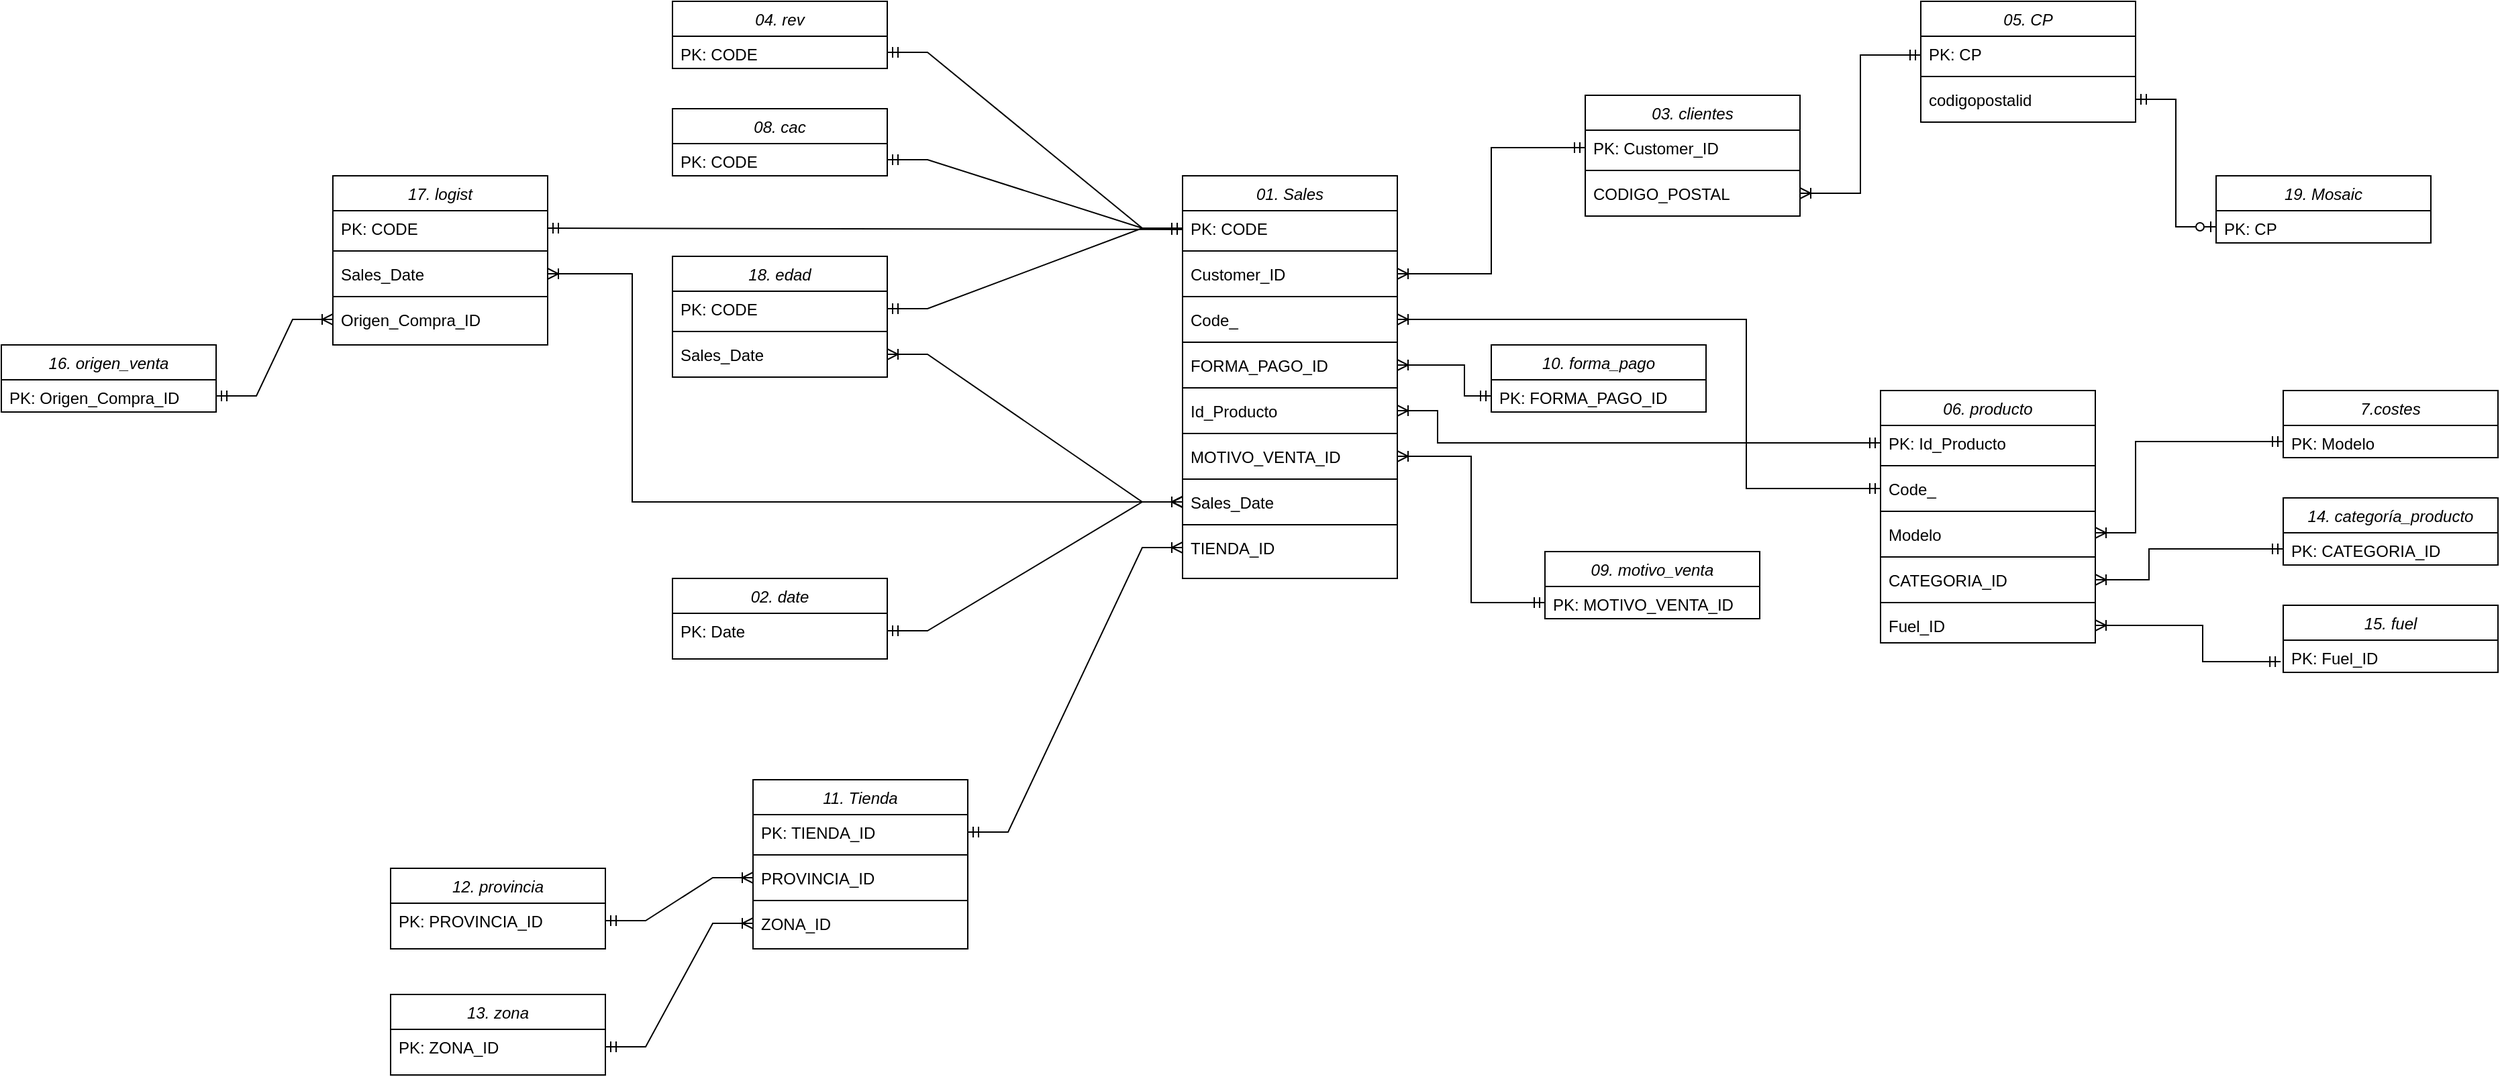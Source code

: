 <mxfile>
    <diagram id="C5RBs43oDa-KdzZeNtuy" name="Page-1">
        <mxGraphModel dx="1897" dy="978" grid="1" gridSize="10" guides="1" tooltips="1" connect="1" arrows="1" fold="1" page="1" pageScale="1" pageWidth="827" pageHeight="1169" math="0" shadow="0">
            <root>
                <mxCell id="WIyWlLk6GJQsqaUBKTNV-0"/>
                <mxCell id="WIyWlLk6GJQsqaUBKTNV-1" parent="WIyWlLk6GJQsqaUBKTNV-0"/>
                <mxCell id="zkfFHV4jXpPFQw0GAbJ--0" value="01. Sales" style="swimlane;fontStyle=2;align=center;verticalAlign=top;childLayout=stackLayout;horizontal=1;startSize=26;horizontalStack=0;resizeParent=1;resizeLast=0;collapsible=1;marginBottom=0;rounded=0;shadow=0;strokeWidth=1;" parent="WIyWlLk6GJQsqaUBKTNV-1" vertex="1">
                    <mxGeometry x="220" y="140" width="160" height="300" as="geometry">
                        <mxRectangle x="230" y="140" width="160" height="26" as="alternateBounds"/>
                    </mxGeometry>
                </mxCell>
                <mxCell id="zkfFHV4jXpPFQw0GAbJ--1" value="PK: CODE" style="text;align=left;verticalAlign=top;spacingLeft=4;spacingRight=4;overflow=hidden;rotatable=0;points=[[0,0.5],[1,0.5]];portConstraint=eastwest;" parent="zkfFHV4jXpPFQw0GAbJ--0" vertex="1">
                    <mxGeometry y="26" width="160" height="26" as="geometry"/>
                </mxCell>
                <mxCell id="BGire-7Vvo8r-lNStb_u-0" value="" style="line;html=1;strokeWidth=1;align=left;verticalAlign=middle;spacingTop=-1;spacingLeft=3;spacingRight=3;rotatable=0;labelPosition=right;points=[];portConstraint=eastwest;" parent="zkfFHV4jXpPFQw0GAbJ--0" vertex="1">
                    <mxGeometry y="52" width="160" height="8" as="geometry"/>
                </mxCell>
                <mxCell id="zkfFHV4jXpPFQw0GAbJ--2" value="Customer_ID" style="text;align=left;verticalAlign=top;spacingLeft=4;spacingRight=4;overflow=hidden;rotatable=0;points=[[0,0.5],[1,0.5]];portConstraint=eastwest;rounded=0;shadow=0;html=0;" parent="zkfFHV4jXpPFQw0GAbJ--0" vertex="1">
                    <mxGeometry y="60" width="160" height="26" as="geometry"/>
                </mxCell>
                <mxCell id="BGire-7Vvo8r-lNStb_u-1" value="" style="line;html=1;strokeWidth=1;align=left;verticalAlign=middle;spacingTop=-1;spacingLeft=3;spacingRight=3;rotatable=0;labelPosition=right;points=[];portConstraint=eastwest;" parent="zkfFHV4jXpPFQw0GAbJ--0" vertex="1">
                    <mxGeometry y="86" width="160" height="8" as="geometry"/>
                </mxCell>
                <mxCell id="zkfFHV4jXpPFQw0GAbJ--3" value="Code_" style="text;align=left;verticalAlign=top;spacingLeft=4;spacingRight=4;overflow=hidden;rotatable=0;points=[[0,0.5],[1,0.5]];portConstraint=eastwest;rounded=0;shadow=0;html=0;" parent="zkfFHV4jXpPFQw0GAbJ--0" vertex="1">
                    <mxGeometry y="94" width="160" height="26" as="geometry"/>
                </mxCell>
                <mxCell id="zkfFHV4jXpPFQw0GAbJ--4" value="" style="line;html=1;strokeWidth=1;align=left;verticalAlign=middle;spacingTop=-1;spacingLeft=3;spacingRight=3;rotatable=0;labelPosition=right;points=[];portConstraint=eastwest;" parent="zkfFHV4jXpPFQw0GAbJ--0" vertex="1">
                    <mxGeometry y="120" width="160" height="8" as="geometry"/>
                </mxCell>
                <mxCell id="zkfFHV4jXpPFQw0GAbJ--5" value="FORMA_PAGO_ID" style="text;align=left;verticalAlign=top;spacingLeft=4;spacingRight=4;overflow=hidden;rotatable=0;points=[[0,0.5],[1,0.5]];portConstraint=eastwest;" parent="zkfFHV4jXpPFQw0GAbJ--0" vertex="1">
                    <mxGeometry y="128" width="160" height="26" as="geometry"/>
                </mxCell>
                <mxCell id="BGire-7Vvo8r-lNStb_u-3" value="" style="line;html=1;strokeWidth=1;align=left;verticalAlign=middle;spacingTop=-1;spacingLeft=3;spacingRight=3;rotatable=0;labelPosition=right;points=[];portConstraint=eastwest;" parent="zkfFHV4jXpPFQw0GAbJ--0" vertex="1">
                    <mxGeometry y="154" width="160" height="8" as="geometry"/>
                </mxCell>
                <mxCell id="BGire-7Vvo8r-lNStb_u-6" value="Id_Producto" style="text;align=left;verticalAlign=top;spacingLeft=4;spacingRight=4;overflow=hidden;rotatable=0;points=[[0,0.5],[1,0.5]];portConstraint=eastwest;" parent="zkfFHV4jXpPFQw0GAbJ--0" vertex="1">
                    <mxGeometry y="162" width="160" height="26" as="geometry"/>
                </mxCell>
                <mxCell id="BGire-7Vvo8r-lNStb_u-7" value="" style="line;html=1;strokeWidth=1;align=left;verticalAlign=middle;spacingTop=-1;spacingLeft=3;spacingRight=3;rotatable=0;labelPosition=right;points=[];portConstraint=eastwest;" parent="zkfFHV4jXpPFQw0GAbJ--0" vertex="1">
                    <mxGeometry y="188" width="160" height="8" as="geometry"/>
                </mxCell>
                <mxCell id="BGire-7Vvo8r-lNStb_u-8" value="MOTIVO_VENTA_ID" style="text;align=left;verticalAlign=top;spacingLeft=4;spacingRight=4;overflow=hidden;rotatable=0;points=[[0,0.5],[1,0.5]];portConstraint=eastwest;" parent="zkfFHV4jXpPFQw0GAbJ--0" vertex="1">
                    <mxGeometry y="196" width="160" height="26" as="geometry"/>
                </mxCell>
                <mxCell id="BGire-7Vvo8r-lNStb_u-9" value="" style="line;html=1;strokeWidth=1;align=left;verticalAlign=middle;spacingTop=-1;spacingLeft=3;spacingRight=3;rotatable=0;labelPosition=right;points=[];portConstraint=eastwest;" parent="zkfFHV4jXpPFQw0GAbJ--0" vertex="1">
                    <mxGeometry y="222" width="160" height="8" as="geometry"/>
                </mxCell>
                <mxCell id="BGire-7Vvo8r-lNStb_u-10" value="Sales_Date" style="text;align=left;verticalAlign=top;spacingLeft=4;spacingRight=4;overflow=hidden;rotatable=0;points=[[0,0.5],[1,0.5]];portConstraint=eastwest;" parent="zkfFHV4jXpPFQw0GAbJ--0" vertex="1">
                    <mxGeometry y="230" width="160" height="26" as="geometry"/>
                </mxCell>
                <mxCell id="BGire-7Vvo8r-lNStb_u-11" value="" style="line;html=1;strokeWidth=1;align=left;verticalAlign=middle;spacingTop=-1;spacingLeft=3;spacingRight=3;rotatable=0;labelPosition=right;points=[];portConstraint=eastwest;" parent="zkfFHV4jXpPFQw0GAbJ--0" vertex="1">
                    <mxGeometry y="256" width="160" height="8" as="geometry"/>
                </mxCell>
                <mxCell id="BGire-7Vvo8r-lNStb_u-29" value="TIENDA_ID" style="text;align=left;verticalAlign=top;spacingLeft=4;spacingRight=4;overflow=hidden;rotatable=0;points=[[0,0.5],[1,0.5]];portConstraint=eastwest;" parent="zkfFHV4jXpPFQw0GAbJ--0" vertex="1">
                    <mxGeometry y="264" width="160" height="26" as="geometry"/>
                </mxCell>
                <mxCell id="BGire-7Vvo8r-lNStb_u-33" value="02. date" style="swimlane;fontStyle=2;align=center;verticalAlign=top;childLayout=stackLayout;horizontal=1;startSize=26;horizontalStack=0;resizeParent=1;resizeLast=0;collapsible=1;marginBottom=0;rounded=0;shadow=0;strokeWidth=1;" parent="WIyWlLk6GJQsqaUBKTNV-1" vertex="1">
                    <mxGeometry x="-160" y="440" width="160" height="60" as="geometry">
                        <mxRectangle x="340" y="380" width="170" height="26" as="alternateBounds"/>
                    </mxGeometry>
                </mxCell>
                <mxCell id="BGire-7Vvo8r-lNStb_u-34" value="PK: Date" style="text;align=left;verticalAlign=top;spacingLeft=4;spacingRight=4;overflow=hidden;rotatable=0;points=[[0,0.5],[1,0.5]];portConstraint=eastwest;" parent="BGire-7Vvo8r-lNStb_u-33" vertex="1">
                    <mxGeometry y="26" width="160" height="26" as="geometry"/>
                </mxCell>
                <mxCell id="BGire-7Vvo8r-lNStb_u-37" value="" style="edgeStyle=entityRelationEdgeStyle;fontSize=12;html=1;endArrow=ERoneToMany;startArrow=ERmandOne;rounded=0;exitX=1;exitY=0.5;exitDx=0;exitDy=0;entryX=0;entryY=0.5;entryDx=0;entryDy=0;" parent="WIyWlLk6GJQsqaUBKTNV-1" source="BGire-7Vvo8r-lNStb_u-34" target="BGire-7Vvo8r-lNStb_u-10" edge="1">
                    <mxGeometry width="100" height="100" relative="1" as="geometry">
                        <mxPoint x="60" y="380" as="sourcePoint"/>
                        <mxPoint x="160" y="280" as="targetPoint"/>
                    </mxGeometry>
                </mxCell>
                <mxCell id="BGire-7Vvo8r-lNStb_u-38" value="18. edad" style="swimlane;fontStyle=2;align=center;verticalAlign=top;childLayout=stackLayout;horizontal=1;startSize=26;horizontalStack=0;resizeParent=1;resizeLast=0;collapsible=1;marginBottom=0;rounded=0;shadow=0;strokeWidth=1;" parent="WIyWlLk6GJQsqaUBKTNV-1" vertex="1">
                    <mxGeometry x="-160" y="200" width="160" height="90" as="geometry">
                        <mxRectangle x="340" y="380" width="170" height="26" as="alternateBounds"/>
                    </mxGeometry>
                </mxCell>
                <mxCell id="BGire-7Vvo8r-lNStb_u-39" value="PK: CODE" style="text;align=left;verticalAlign=top;spacingLeft=4;spacingRight=4;overflow=hidden;rotatable=0;points=[[0,0.5],[1,0.5]];portConstraint=eastwest;" parent="BGire-7Vvo8r-lNStb_u-38" vertex="1">
                    <mxGeometry y="26" width="160" height="26" as="geometry"/>
                </mxCell>
                <mxCell id="BGire-7Vvo8r-lNStb_u-40" value="" style="line;html=1;strokeWidth=1;align=left;verticalAlign=middle;spacingTop=-1;spacingLeft=3;spacingRight=3;rotatable=0;labelPosition=right;points=[];portConstraint=eastwest;" parent="BGire-7Vvo8r-lNStb_u-38" vertex="1">
                    <mxGeometry y="52" width="160" height="8" as="geometry"/>
                </mxCell>
                <mxCell id="BGire-7Vvo8r-lNStb_u-41" value="Sales_Date" style="text;align=left;verticalAlign=top;spacingLeft=4;spacingRight=4;overflow=hidden;rotatable=0;points=[[0,0.5],[1,0.5]];portConstraint=eastwest;" parent="BGire-7Vvo8r-lNStb_u-38" vertex="1">
                    <mxGeometry y="60" width="160" height="26" as="geometry"/>
                </mxCell>
                <mxCell id="BGire-7Vvo8r-lNStb_u-45" value="" style="edgeStyle=entityRelationEdgeStyle;fontSize=12;html=1;endArrow=ERmandOne;startArrow=ERmandOne;rounded=0;exitX=1;exitY=0.5;exitDx=0;exitDy=0;entryX=0;entryY=0.5;entryDx=0;entryDy=0;" parent="WIyWlLk6GJQsqaUBKTNV-1" source="BGire-7Vvo8r-lNStb_u-39" target="zkfFHV4jXpPFQw0GAbJ--1" edge="1">
                    <mxGeometry width="100" height="100" relative="1" as="geometry">
                        <mxPoint x="60" y="360" as="sourcePoint"/>
                        <mxPoint x="180" y="180" as="targetPoint"/>
                    </mxGeometry>
                </mxCell>
                <mxCell id="BGire-7Vvo8r-lNStb_u-46" value="" style="edgeStyle=entityRelationEdgeStyle;fontSize=12;html=1;endArrow=ERoneToMany;startArrow=ERoneToMany;rounded=0;exitX=1;exitY=0.5;exitDx=0;exitDy=0;entryX=0;entryY=0.5;entryDx=0;entryDy=0;" parent="WIyWlLk6GJQsqaUBKTNV-1" source="BGire-7Vvo8r-lNStb_u-41" target="BGire-7Vvo8r-lNStb_u-10" edge="1">
                    <mxGeometry width="100" height="100" relative="1" as="geometry">
                        <mxPoint x="60" y="490" as="sourcePoint"/>
                        <mxPoint x="220" y="380" as="targetPoint"/>
                    </mxGeometry>
                </mxCell>
                <mxCell id="BGire-7Vvo8r-lNStb_u-47" value="03. clientes" style="swimlane;fontStyle=2;align=center;verticalAlign=top;childLayout=stackLayout;horizontal=1;startSize=26;horizontalStack=0;resizeParent=1;resizeLast=0;collapsible=1;marginBottom=0;rounded=0;shadow=0;strokeWidth=1;" parent="WIyWlLk6GJQsqaUBKTNV-1" vertex="1">
                    <mxGeometry x="520" y="80" width="160" height="90" as="geometry">
                        <mxRectangle x="340" y="380" width="170" height="26" as="alternateBounds"/>
                    </mxGeometry>
                </mxCell>
                <mxCell id="BGire-7Vvo8r-lNStb_u-48" value="PK: Customer_ID" style="text;align=left;verticalAlign=top;spacingLeft=4;spacingRight=4;overflow=hidden;rotatable=0;points=[[0,0.5],[1,0.5]];portConstraint=eastwest;" parent="BGire-7Vvo8r-lNStb_u-47" vertex="1">
                    <mxGeometry y="26" width="160" height="26" as="geometry"/>
                </mxCell>
                <mxCell id="BGire-7Vvo8r-lNStb_u-49" value="" style="line;html=1;strokeWidth=1;align=left;verticalAlign=middle;spacingTop=-1;spacingLeft=3;spacingRight=3;rotatable=0;labelPosition=right;points=[];portConstraint=eastwest;" parent="BGire-7Vvo8r-lNStb_u-47" vertex="1">
                    <mxGeometry y="52" width="160" height="8" as="geometry"/>
                </mxCell>
                <mxCell id="BGire-7Vvo8r-lNStb_u-50" value="CODIGO_POSTAL" style="text;align=left;verticalAlign=top;spacingLeft=4;spacingRight=4;overflow=hidden;rotatable=0;points=[[0,0.5],[1,0.5]];portConstraint=eastwest;" parent="BGire-7Vvo8r-lNStb_u-47" vertex="1">
                    <mxGeometry y="60" width="160" height="26" as="geometry"/>
                </mxCell>
                <mxCell id="BGire-7Vvo8r-lNStb_u-55" value="05. CP" style="swimlane;fontStyle=2;align=center;verticalAlign=top;childLayout=stackLayout;horizontal=1;startSize=26;horizontalStack=0;resizeParent=1;resizeLast=0;collapsible=1;marginBottom=0;rounded=0;shadow=0;strokeWidth=1;" parent="WIyWlLk6GJQsqaUBKTNV-1" vertex="1">
                    <mxGeometry x="770" y="10" width="160" height="90" as="geometry">
                        <mxRectangle x="340" y="380" width="170" height="26" as="alternateBounds"/>
                    </mxGeometry>
                </mxCell>
                <mxCell id="BGire-7Vvo8r-lNStb_u-56" value="PK: CP" style="text;align=left;verticalAlign=top;spacingLeft=4;spacingRight=4;overflow=hidden;rotatable=0;points=[[0,0.5],[1,0.5]];portConstraint=eastwest;" parent="BGire-7Vvo8r-lNStb_u-55" vertex="1">
                    <mxGeometry y="26" width="160" height="26" as="geometry"/>
                </mxCell>
                <mxCell id="BGire-7Vvo8r-lNStb_u-57" value="" style="line;html=1;strokeWidth=1;align=left;verticalAlign=middle;spacingTop=-1;spacingLeft=3;spacingRight=3;rotatable=0;labelPosition=right;points=[];portConstraint=eastwest;" parent="BGire-7Vvo8r-lNStb_u-55" vertex="1">
                    <mxGeometry y="52" width="160" height="8" as="geometry"/>
                </mxCell>
                <mxCell id="BGire-7Vvo8r-lNStb_u-58" value="codigopostalid" style="text;align=left;verticalAlign=top;spacingLeft=4;spacingRight=4;overflow=hidden;rotatable=0;points=[[0,0.5],[1,0.5]];portConstraint=eastwest;" parent="BGire-7Vvo8r-lNStb_u-55" vertex="1">
                    <mxGeometry y="60" width="160" height="26" as="geometry"/>
                </mxCell>
                <mxCell id="BGire-7Vvo8r-lNStb_u-61" value="19. Mosaic" style="swimlane;fontStyle=2;align=center;verticalAlign=top;childLayout=stackLayout;horizontal=1;startSize=26;horizontalStack=0;resizeParent=1;resizeLast=0;collapsible=1;marginBottom=0;rounded=0;shadow=0;strokeWidth=1;" parent="WIyWlLk6GJQsqaUBKTNV-1" vertex="1">
                    <mxGeometry x="990" y="140" width="160" height="50" as="geometry">
                        <mxRectangle x="340" y="380" width="170" height="26" as="alternateBounds"/>
                    </mxGeometry>
                </mxCell>
                <mxCell id="BGire-7Vvo8r-lNStb_u-62" value="PK: CP" style="text;align=left;verticalAlign=top;spacingLeft=4;spacingRight=4;overflow=hidden;rotatable=0;points=[[0,0.5],[1,0.5]];portConstraint=eastwest;" parent="BGire-7Vvo8r-lNStb_u-61" vertex="1">
                    <mxGeometry y="26" width="160" height="24" as="geometry"/>
                </mxCell>
                <mxCell id="BGire-7Vvo8r-lNStb_u-67" value="" style="edgeStyle=elbowEdgeStyle;fontSize=12;html=1;endArrow=ERoneToMany;startArrow=ERmandOne;rounded=0;entryX=1;entryY=0.5;entryDx=0;entryDy=0;exitX=0;exitY=0.5;exitDx=0;exitDy=0;" parent="WIyWlLk6GJQsqaUBKTNV-1" source="BGire-7Vvo8r-lNStb_u-48" target="zkfFHV4jXpPFQw0GAbJ--2" edge="1">
                    <mxGeometry width="100" height="100" relative="1" as="geometry">
                        <mxPoint x="530" y="220" as="sourcePoint"/>
                        <mxPoint x="410" y="240" as="targetPoint"/>
                    </mxGeometry>
                </mxCell>
                <mxCell id="BGire-7Vvo8r-lNStb_u-68" value="" style="edgeStyle=elbowEdgeStyle;fontSize=12;html=1;endArrow=ERoneToMany;startArrow=ERmandOne;rounded=0;entryX=1;entryY=0.5;entryDx=0;entryDy=0;" parent="WIyWlLk6GJQsqaUBKTNV-1" target="BGire-7Vvo8r-lNStb_u-50" edge="1">
                    <mxGeometry width="100" height="100" relative="1" as="geometry">
                        <mxPoint x="770" y="50" as="sourcePoint"/>
                        <mxPoint x="640" y="144" as="targetPoint"/>
                    </mxGeometry>
                </mxCell>
                <mxCell id="BGire-7Vvo8r-lNStb_u-70" value="08. cac" style="swimlane;fontStyle=2;align=center;verticalAlign=top;childLayout=stackLayout;horizontal=1;startSize=26;horizontalStack=0;resizeParent=1;resizeLast=0;collapsible=1;marginBottom=0;rounded=0;shadow=0;strokeWidth=1;" parent="WIyWlLk6GJQsqaUBKTNV-1" vertex="1">
                    <mxGeometry x="-160" y="90" width="160" height="50" as="geometry">
                        <mxRectangle x="340" y="380" width="170" height="26" as="alternateBounds"/>
                    </mxGeometry>
                </mxCell>
                <mxCell id="BGire-7Vvo8r-lNStb_u-71" value="PK: CODE" style="text;align=left;verticalAlign=top;spacingLeft=4;spacingRight=4;overflow=hidden;rotatable=0;points=[[0,0.5],[1,0.5]];portConstraint=eastwest;" parent="BGire-7Vvo8r-lNStb_u-70" vertex="1">
                    <mxGeometry y="26" width="160" height="24" as="geometry"/>
                </mxCell>
                <mxCell id="BGire-7Vvo8r-lNStb_u-72" value="" style="edgeStyle=entityRelationEdgeStyle;fontSize=12;html=1;endArrow=ERmandOne;startArrow=ERmandOne;rounded=0;exitX=1;exitY=0.5;exitDx=0;exitDy=0;entryX=0;entryY=0.5;entryDx=0;entryDy=0;" parent="WIyWlLk6GJQsqaUBKTNV-1" source="BGire-7Vvo8r-lNStb_u-71" target="zkfFHV4jXpPFQw0GAbJ--1" edge="1">
                    <mxGeometry width="100" height="100" relative="1" as="geometry">
                        <mxPoint x="10" y="453" as="sourcePoint"/>
                        <mxPoint x="210" y="190" as="targetPoint"/>
                    </mxGeometry>
                </mxCell>
                <mxCell id="BGire-7Vvo8r-lNStb_u-73" value="11. Tienda" style="swimlane;fontStyle=2;align=center;verticalAlign=top;childLayout=stackLayout;horizontal=1;startSize=26;horizontalStack=0;resizeParent=1;resizeLast=0;collapsible=1;marginBottom=0;rounded=0;shadow=0;strokeWidth=1;" parent="WIyWlLk6GJQsqaUBKTNV-1" vertex="1">
                    <mxGeometry x="-100" y="590" width="160" height="126" as="geometry">
                        <mxRectangle x="340" y="380" width="170" height="26" as="alternateBounds"/>
                    </mxGeometry>
                </mxCell>
                <mxCell id="BGire-7Vvo8r-lNStb_u-74" value="PK: TIENDA_ID" style="text;align=left;verticalAlign=top;spacingLeft=4;spacingRight=4;overflow=hidden;rotatable=0;points=[[0,0.5],[1,0.5]];portConstraint=eastwest;" parent="BGire-7Vvo8r-lNStb_u-73" vertex="1">
                    <mxGeometry y="26" width="160" height="26" as="geometry"/>
                </mxCell>
                <mxCell id="BGire-7Vvo8r-lNStb_u-75" value="" style="line;html=1;strokeWidth=1;align=left;verticalAlign=middle;spacingTop=-1;spacingLeft=3;spacingRight=3;rotatable=0;labelPosition=right;points=[];portConstraint=eastwest;" parent="BGire-7Vvo8r-lNStb_u-73" vertex="1">
                    <mxGeometry y="52" width="160" height="8" as="geometry"/>
                </mxCell>
                <mxCell id="BGire-7Vvo8r-lNStb_u-76" value="PROVINCIA_ID" style="text;align=left;verticalAlign=top;spacingLeft=4;spacingRight=4;overflow=hidden;rotatable=0;points=[[0,0.5],[1,0.5]];portConstraint=eastwest;" parent="BGire-7Vvo8r-lNStb_u-73" vertex="1">
                    <mxGeometry y="60" width="160" height="26" as="geometry"/>
                </mxCell>
                <mxCell id="BGire-7Vvo8r-lNStb_u-77" value="" style="line;html=1;strokeWidth=1;align=left;verticalAlign=middle;spacingTop=-1;spacingLeft=3;spacingRight=3;rotatable=0;labelPosition=right;points=[];portConstraint=eastwest;" parent="BGire-7Vvo8r-lNStb_u-73" vertex="1">
                    <mxGeometry y="86" width="160" height="8" as="geometry"/>
                </mxCell>
                <mxCell id="BGire-7Vvo8r-lNStb_u-78" value="ZONA_ID" style="text;align=left;verticalAlign=top;spacingLeft=4;spacingRight=4;overflow=hidden;rotatable=0;points=[[0,0.5],[1,0.5]];portConstraint=eastwest;" parent="BGire-7Vvo8r-lNStb_u-73" vertex="1">
                    <mxGeometry y="94" width="160" height="26" as="geometry"/>
                </mxCell>
                <mxCell id="BGire-7Vvo8r-lNStb_u-80" value="" style="edgeStyle=entityRelationEdgeStyle;fontSize=12;html=1;endArrow=ERoneToMany;startArrow=ERmandOne;rounded=0;exitX=1;exitY=0.5;exitDx=0;exitDy=0;entryX=0;entryY=0.5;entryDx=0;entryDy=0;" parent="WIyWlLk6GJQsqaUBKTNV-1" source="BGire-7Vvo8r-lNStb_u-74" target="BGire-7Vvo8r-lNStb_u-29" edge="1">
                    <mxGeometry width="100" height="100" relative="1" as="geometry">
                        <mxPoint x="70" y="710" as="sourcePoint"/>
                        <mxPoint x="170" y="610" as="targetPoint"/>
                    </mxGeometry>
                </mxCell>
                <mxCell id="BGire-7Vvo8r-lNStb_u-81" value="12. provincia" style="swimlane;fontStyle=2;align=center;verticalAlign=top;childLayout=stackLayout;horizontal=1;startSize=26;horizontalStack=0;resizeParent=1;resizeLast=0;collapsible=1;marginBottom=0;rounded=0;shadow=0;strokeWidth=1;" parent="WIyWlLk6GJQsqaUBKTNV-1" vertex="1">
                    <mxGeometry x="-370" y="656" width="160" height="60" as="geometry">
                        <mxRectangle x="340" y="380" width="170" height="26" as="alternateBounds"/>
                    </mxGeometry>
                </mxCell>
                <mxCell id="BGire-7Vvo8r-lNStb_u-82" value="PK: PROVINCIA_ID" style="text;align=left;verticalAlign=top;spacingLeft=4;spacingRight=4;overflow=hidden;rotatable=0;points=[[0,0.5],[1,0.5]];portConstraint=eastwest;" parent="BGire-7Vvo8r-lNStb_u-81" vertex="1">
                    <mxGeometry y="26" width="160" height="26" as="geometry"/>
                </mxCell>
                <mxCell id="BGire-7Vvo8r-lNStb_u-83" value="" style="edgeStyle=entityRelationEdgeStyle;fontSize=12;html=1;endArrow=ERoneToMany;startArrow=ERmandOne;rounded=0;exitX=1;exitY=0.5;exitDx=0;exitDy=0;entryX=0;entryY=0.5;entryDx=0;entryDy=0;" parent="WIyWlLk6GJQsqaUBKTNV-1" source="BGire-7Vvo8r-lNStb_u-82" target="BGire-7Vvo8r-lNStb_u-76" edge="1">
                    <mxGeometry width="100" height="100" relative="1" as="geometry">
                        <mxPoint x="70" y="639" as="sourcePoint"/>
                        <mxPoint x="230" y="427" as="targetPoint"/>
                    </mxGeometry>
                </mxCell>
                <mxCell id="BGire-7Vvo8r-lNStb_u-84" value="13. zona" style="swimlane;fontStyle=2;align=center;verticalAlign=top;childLayout=stackLayout;horizontal=1;startSize=26;horizontalStack=0;resizeParent=1;resizeLast=0;collapsible=1;marginBottom=0;rounded=0;shadow=0;strokeWidth=1;" parent="WIyWlLk6GJQsqaUBKTNV-1" vertex="1">
                    <mxGeometry x="-370" y="750" width="160" height="60" as="geometry">
                        <mxRectangle x="340" y="380" width="170" height="26" as="alternateBounds"/>
                    </mxGeometry>
                </mxCell>
                <mxCell id="BGire-7Vvo8r-lNStb_u-85" value="PK: ZONA_ID" style="text;align=left;verticalAlign=top;spacingLeft=4;spacingRight=4;overflow=hidden;rotatable=0;points=[[0,0.5],[1,0.5]];portConstraint=eastwest;" parent="BGire-7Vvo8r-lNStb_u-84" vertex="1">
                    <mxGeometry y="26" width="160" height="26" as="geometry"/>
                </mxCell>
                <mxCell id="BGire-7Vvo8r-lNStb_u-86" value="" style="edgeStyle=entityRelationEdgeStyle;fontSize=12;html=1;endArrow=ERoneToMany;startArrow=ERmandOne;rounded=0;exitX=1;exitY=0.5;exitDx=0;exitDy=0;entryX=0;entryY=0.5;entryDx=0;entryDy=0;" parent="WIyWlLk6GJQsqaUBKTNV-1" source="BGire-7Vvo8r-lNStb_u-85" target="BGire-7Vvo8r-lNStb_u-78" edge="1">
                    <mxGeometry width="100" height="100" relative="1" as="geometry">
                        <mxPoint x="-200" y="705" as="sourcePoint"/>
                        <mxPoint x="-90" y="673" as="targetPoint"/>
                    </mxGeometry>
                </mxCell>
                <mxCell id="BGire-7Vvo8r-lNStb_u-99" value="17. logist" style="swimlane;fontStyle=2;align=center;verticalAlign=top;childLayout=stackLayout;horizontal=1;startSize=26;horizontalStack=0;resizeParent=1;resizeLast=0;collapsible=1;marginBottom=0;rounded=0;shadow=0;strokeWidth=1;" parent="WIyWlLk6GJQsqaUBKTNV-1" vertex="1">
                    <mxGeometry x="-413" y="140" width="160" height="126" as="geometry">
                        <mxRectangle x="340" y="380" width="170" height="26" as="alternateBounds"/>
                    </mxGeometry>
                </mxCell>
                <mxCell id="BGire-7Vvo8r-lNStb_u-100" value="PK: CODE" style="text;align=left;verticalAlign=top;spacingLeft=4;spacingRight=4;overflow=hidden;rotatable=0;points=[[0,0.5],[1,0.5]];portConstraint=eastwest;" parent="BGire-7Vvo8r-lNStb_u-99" vertex="1">
                    <mxGeometry y="26" width="160" height="26" as="geometry"/>
                </mxCell>
                <mxCell id="BGire-7Vvo8r-lNStb_u-101" value="" style="line;html=1;strokeWidth=1;align=left;verticalAlign=middle;spacingTop=-1;spacingLeft=3;spacingRight=3;rotatable=0;labelPosition=right;points=[];portConstraint=eastwest;" parent="BGire-7Vvo8r-lNStb_u-99" vertex="1">
                    <mxGeometry y="52" width="160" height="8" as="geometry"/>
                </mxCell>
                <mxCell id="BGire-7Vvo8r-lNStb_u-102" value="Sales_Date" style="text;align=left;verticalAlign=top;spacingLeft=4;spacingRight=4;overflow=hidden;rotatable=0;points=[[0,0.5],[1,0.5]];portConstraint=eastwest;" parent="BGire-7Vvo8r-lNStb_u-99" vertex="1">
                    <mxGeometry y="60" width="160" height="26" as="geometry"/>
                </mxCell>
                <mxCell id="BGire-7Vvo8r-lNStb_u-103" value="" style="line;html=1;strokeWidth=1;align=left;verticalAlign=middle;spacingTop=-1;spacingLeft=3;spacingRight=3;rotatable=0;labelPosition=right;points=[];portConstraint=eastwest;" parent="BGire-7Vvo8r-lNStb_u-99" vertex="1">
                    <mxGeometry y="86" width="160" height="8" as="geometry"/>
                </mxCell>
                <mxCell id="BGire-7Vvo8r-lNStb_u-104" value="Origen_Compra_ID" style="text;align=left;verticalAlign=top;spacingLeft=4;spacingRight=4;overflow=hidden;rotatable=0;points=[[0,0.5],[1,0.5]];portConstraint=eastwest;" parent="BGire-7Vvo8r-lNStb_u-99" vertex="1">
                    <mxGeometry y="94" width="160" height="26" as="geometry"/>
                </mxCell>
                <mxCell id="BGire-7Vvo8r-lNStb_u-105" value="" style="fontSize=12;html=1;endArrow=ERmandOne;startArrow=ERmandOne;rounded=0;exitX=1;exitY=0.5;exitDx=0;exitDy=0;entryX=0;entryY=0.538;entryDx=0;entryDy=0;entryPerimeter=0;" parent="WIyWlLk6GJQsqaUBKTNV-1" source="BGire-7Vvo8r-lNStb_u-100" target="zkfFHV4jXpPFQw0GAbJ--1" edge="1">
                    <mxGeometry width="100" height="100" relative="1" as="geometry">
                        <mxPoint x="-130" y="351" as="sourcePoint"/>
                        <mxPoint x="190" y="160" as="targetPoint"/>
                    </mxGeometry>
                </mxCell>
                <mxCell id="BGire-7Vvo8r-lNStb_u-106" value="" style="edgeStyle=elbowEdgeStyle;fontSize=12;html=1;endArrow=ERoneToMany;startArrow=ERoneToMany;rounded=0;exitX=1;exitY=0.5;exitDx=0;exitDy=0;entryX=0;entryY=0.5;entryDx=0;entryDy=0;" parent="WIyWlLk6GJQsqaUBKTNV-1" source="BGire-7Vvo8r-lNStb_u-102" target="BGire-7Vvo8r-lNStb_u-10" edge="1">
                    <mxGeometry width="100" height="100" relative="1" as="geometry">
                        <mxPoint x="-130" y="481" as="sourcePoint"/>
                        <mxPoint x="220" y="380" as="targetPoint"/>
                        <Array as="points">
                            <mxPoint x="-190" y="300"/>
                        </Array>
                    </mxGeometry>
                </mxCell>
                <mxCell id="BGire-7Vvo8r-lNStb_u-107" value="16. origen_venta" style="swimlane;fontStyle=2;align=center;verticalAlign=top;childLayout=stackLayout;horizontal=1;startSize=26;horizontalStack=0;resizeParent=1;resizeLast=0;collapsible=1;marginBottom=0;rounded=0;shadow=0;strokeWidth=1;" parent="WIyWlLk6GJQsqaUBKTNV-1" vertex="1">
                    <mxGeometry x="-660" y="266" width="160" height="50" as="geometry">
                        <mxRectangle x="340" y="380" width="170" height="26" as="alternateBounds"/>
                    </mxGeometry>
                </mxCell>
                <mxCell id="BGire-7Vvo8r-lNStb_u-108" value="PK: Origen_Compra_ID" style="text;align=left;verticalAlign=top;spacingLeft=4;spacingRight=4;overflow=hidden;rotatable=0;points=[[0,0.5],[1,0.5]];portConstraint=eastwest;" parent="BGire-7Vvo8r-lNStb_u-107" vertex="1">
                    <mxGeometry y="26" width="160" height="24" as="geometry"/>
                </mxCell>
                <mxCell id="BGire-7Vvo8r-lNStb_u-110" value="" style="edgeStyle=entityRelationEdgeStyle;fontSize=12;html=1;endArrow=ERoneToMany;startArrow=ERmandOne;rounded=0;entryX=0;entryY=0.5;entryDx=0;entryDy=0;exitX=1;exitY=0.5;exitDx=0;exitDy=0;" parent="WIyWlLk6GJQsqaUBKTNV-1" source="BGire-7Vvo8r-lNStb_u-108" target="BGire-7Vvo8r-lNStb_u-104" edge="1">
                    <mxGeometry width="100" height="100" relative="1" as="geometry">
                        <mxPoint x="-360" y="340" as="sourcePoint"/>
                        <mxPoint x="-260" y="240" as="targetPoint"/>
                    </mxGeometry>
                </mxCell>
                <mxCell id="BGire-7Vvo8r-lNStb_u-111" value="10. forma_pago" style="swimlane;fontStyle=2;align=center;verticalAlign=top;childLayout=stackLayout;horizontal=1;startSize=26;horizontalStack=0;resizeParent=1;resizeLast=0;collapsible=1;marginBottom=0;rounded=0;shadow=0;strokeWidth=1;" parent="WIyWlLk6GJQsqaUBKTNV-1" vertex="1">
                    <mxGeometry x="450" y="266" width="160" height="50" as="geometry">
                        <mxRectangle x="340" y="380" width="170" height="26" as="alternateBounds"/>
                    </mxGeometry>
                </mxCell>
                <mxCell id="BGire-7Vvo8r-lNStb_u-112" value="PK: FORMA_PAGO_ID" style="text;align=left;verticalAlign=top;spacingLeft=4;spacingRight=4;overflow=hidden;rotatable=0;points=[[0,0.5],[1,0.5]];portConstraint=eastwest;" parent="BGire-7Vvo8r-lNStb_u-111" vertex="1">
                    <mxGeometry y="26" width="160" height="24" as="geometry"/>
                </mxCell>
                <mxCell id="BGire-7Vvo8r-lNStb_u-113" value="" style="edgeStyle=elbowEdgeStyle;fontSize=12;html=1;endArrow=ERoneToMany;startArrow=ERmandOne;rounded=0;entryX=1;entryY=0.5;entryDx=0;entryDy=0;exitX=0;exitY=0.5;exitDx=0;exitDy=0;" parent="WIyWlLk6GJQsqaUBKTNV-1" source="BGire-7Vvo8r-lNStb_u-112" target="zkfFHV4jXpPFQw0GAbJ--5" edge="1">
                    <mxGeometry width="100" height="100" relative="1" as="geometry">
                        <mxPoint x="530" y="129" as="sourcePoint"/>
                        <mxPoint x="390" y="223" as="targetPoint"/>
                        <Array as="points">
                            <mxPoint x="430" y="290"/>
                        </Array>
                    </mxGeometry>
                </mxCell>
                <mxCell id="BGire-7Vvo8r-lNStb_u-114" value="09. motivo_venta" style="swimlane;fontStyle=2;align=center;verticalAlign=top;childLayout=stackLayout;horizontal=1;startSize=26;horizontalStack=0;resizeParent=1;resizeLast=0;collapsible=1;marginBottom=0;rounded=0;shadow=0;strokeWidth=1;" parent="WIyWlLk6GJQsqaUBKTNV-1" vertex="1">
                    <mxGeometry x="490" y="420" width="160" height="50" as="geometry">
                        <mxRectangle x="340" y="380" width="170" height="26" as="alternateBounds"/>
                    </mxGeometry>
                </mxCell>
                <mxCell id="BGire-7Vvo8r-lNStb_u-115" value="PK: MOTIVO_VENTA_ID" style="text;align=left;verticalAlign=top;spacingLeft=4;spacingRight=4;overflow=hidden;rotatable=0;points=[[0,0.5],[1,0.5]];portConstraint=eastwest;" parent="BGire-7Vvo8r-lNStb_u-114" vertex="1">
                    <mxGeometry y="26" width="160" height="24" as="geometry"/>
                </mxCell>
                <mxCell id="BGire-7Vvo8r-lNStb_u-116" value="" style="edgeStyle=elbowEdgeStyle;fontSize=12;html=1;endArrow=ERoneToMany;startArrow=ERmandOne;rounded=0;entryX=1;entryY=0.5;entryDx=0;entryDy=0;exitX=0;exitY=0.5;exitDx=0;exitDy=0;" parent="WIyWlLk6GJQsqaUBKTNV-1" source="BGire-7Vvo8r-lNStb_u-115" target="BGire-7Vvo8r-lNStb_u-8" edge="1">
                    <mxGeometry width="100" height="100" relative="1" as="geometry">
                        <mxPoint x="530" y="278" as="sourcePoint"/>
                        <mxPoint x="390" y="291" as="targetPoint"/>
                    </mxGeometry>
                </mxCell>
                <mxCell id="BGire-7Vvo8r-lNStb_u-117" value="04. rev" style="swimlane;fontStyle=2;align=center;verticalAlign=top;childLayout=stackLayout;horizontal=1;startSize=26;horizontalStack=0;resizeParent=1;resizeLast=0;collapsible=1;marginBottom=0;rounded=0;shadow=0;strokeWidth=1;" parent="WIyWlLk6GJQsqaUBKTNV-1" vertex="1">
                    <mxGeometry x="-160" y="10" width="160" height="50" as="geometry">
                        <mxRectangle x="340" y="380" width="170" height="26" as="alternateBounds"/>
                    </mxGeometry>
                </mxCell>
                <mxCell id="BGire-7Vvo8r-lNStb_u-118" value="PK: CODE" style="text;align=left;verticalAlign=top;spacingLeft=4;spacingRight=4;overflow=hidden;rotatable=0;points=[[0,0.5],[1,0.5]];portConstraint=eastwest;" parent="BGire-7Vvo8r-lNStb_u-117" vertex="1">
                    <mxGeometry y="26" width="160" height="24" as="geometry"/>
                </mxCell>
                <mxCell id="BGire-7Vvo8r-lNStb_u-119" value="" style="edgeStyle=entityRelationEdgeStyle;fontSize=12;html=1;endArrow=ERmandOne;startArrow=ERmandOne;rounded=0;exitX=1;exitY=0.5;exitDx=0;exitDy=0;entryX=0;entryY=0.5;entryDx=0;entryDy=0;" parent="WIyWlLk6GJQsqaUBKTNV-1" source="BGire-7Vvo8r-lNStb_u-118" target="zkfFHV4jXpPFQw0GAbJ--1" edge="1">
                    <mxGeometry width="100" height="100" relative="1" as="geometry">
                        <mxPoint x="10" y="138" as="sourcePoint"/>
                        <mxPoint x="230" y="189" as="targetPoint"/>
                    </mxGeometry>
                </mxCell>
                <mxCell id="BGire-7Vvo8r-lNStb_u-120" value="06. producto" style="swimlane;fontStyle=2;align=center;verticalAlign=top;childLayout=stackLayout;horizontal=1;startSize=26;horizontalStack=0;resizeParent=1;resizeLast=0;collapsible=1;marginBottom=0;rounded=0;shadow=0;strokeWidth=1;" parent="WIyWlLk6GJQsqaUBKTNV-1" vertex="1">
                    <mxGeometry x="740" y="300" width="160" height="188" as="geometry">
                        <mxRectangle x="230" y="140" width="160" height="26" as="alternateBounds"/>
                    </mxGeometry>
                </mxCell>
                <mxCell id="BGire-7Vvo8r-lNStb_u-121" value="PK: Id_Producto" style="text;align=left;verticalAlign=top;spacingLeft=4;spacingRight=4;overflow=hidden;rotatable=0;points=[[0,0.5],[1,0.5]];portConstraint=eastwest;" parent="BGire-7Vvo8r-lNStb_u-120" vertex="1">
                    <mxGeometry y="26" width="160" height="26" as="geometry"/>
                </mxCell>
                <mxCell id="BGire-7Vvo8r-lNStb_u-122" value="" style="line;html=1;strokeWidth=1;align=left;verticalAlign=middle;spacingTop=-1;spacingLeft=3;spacingRight=3;rotatable=0;labelPosition=right;points=[];portConstraint=eastwest;" parent="BGire-7Vvo8r-lNStb_u-120" vertex="1">
                    <mxGeometry y="52" width="160" height="8" as="geometry"/>
                </mxCell>
                <mxCell id="BGire-7Vvo8r-lNStb_u-123" value="Code_" style="text;align=left;verticalAlign=top;spacingLeft=4;spacingRight=4;overflow=hidden;rotatable=0;points=[[0,0.5],[1,0.5]];portConstraint=eastwest;rounded=0;shadow=0;html=0;" parent="BGire-7Vvo8r-lNStb_u-120" vertex="1">
                    <mxGeometry y="60" width="160" height="26" as="geometry"/>
                </mxCell>
                <mxCell id="BGire-7Vvo8r-lNStb_u-124" value="" style="line;html=1;strokeWidth=1;align=left;verticalAlign=middle;spacingTop=-1;spacingLeft=3;spacingRight=3;rotatable=0;labelPosition=right;points=[];portConstraint=eastwest;" parent="BGire-7Vvo8r-lNStb_u-120" vertex="1">
                    <mxGeometry y="86" width="160" height="8" as="geometry"/>
                </mxCell>
                <mxCell id="BGire-7Vvo8r-lNStb_u-148" value="Modelo" style="text;align=left;verticalAlign=top;spacingLeft=4;spacingRight=4;overflow=hidden;rotatable=0;points=[[0,0.5],[1,0.5]];portConstraint=eastwest;" parent="BGire-7Vvo8r-lNStb_u-120" vertex="1">
                    <mxGeometry y="94" width="160" height="26" as="geometry"/>
                </mxCell>
                <mxCell id="BGire-7Vvo8r-lNStb_u-126" value="" style="line;html=1;strokeWidth=1;align=left;verticalAlign=middle;spacingTop=-1;spacingLeft=3;spacingRight=3;rotatable=0;labelPosition=right;points=[];portConstraint=eastwest;" parent="BGire-7Vvo8r-lNStb_u-120" vertex="1">
                    <mxGeometry y="120" width="160" height="8" as="geometry"/>
                </mxCell>
                <mxCell id="BGire-7Vvo8r-lNStb_u-147" value="CATEGORIA_ID" style="text;align=left;verticalAlign=top;spacingLeft=4;spacingRight=4;overflow=hidden;rotatable=0;points=[[0,0.5],[1,0.5]];portConstraint=eastwest;rounded=0;shadow=0;html=0;" parent="BGire-7Vvo8r-lNStb_u-120" vertex="1">
                    <mxGeometry y="128" width="160" height="26" as="geometry"/>
                </mxCell>
                <mxCell id="BGire-7Vvo8r-lNStb_u-128" value="" style="line;html=1;strokeWidth=1;align=left;verticalAlign=middle;spacingTop=-1;spacingLeft=3;spacingRight=3;rotatable=0;labelPosition=right;points=[];portConstraint=eastwest;" parent="BGire-7Vvo8r-lNStb_u-120" vertex="1">
                    <mxGeometry y="154" width="160" height="8" as="geometry"/>
                </mxCell>
                <mxCell id="BGire-7Vvo8r-lNStb_u-150" value="Fuel_ID" style="text;align=left;verticalAlign=top;spacingLeft=4;spacingRight=4;overflow=hidden;rotatable=0;points=[[0,0.5],[1,0.5]];portConstraint=eastwest;" parent="BGire-7Vvo8r-lNStb_u-120" vertex="1">
                    <mxGeometry y="162" width="160" height="26" as="geometry"/>
                </mxCell>
                <mxCell id="BGire-7Vvo8r-lNStb_u-138" value="" style="edgeStyle=elbowEdgeStyle;fontSize=12;html=1;endArrow=ERoneToMany;startArrow=ERmandOne;rounded=0;entryX=1;entryY=0.5;entryDx=0;entryDy=0;exitX=0;exitY=0.5;exitDx=0;exitDy=0;" parent="WIyWlLk6GJQsqaUBKTNV-1" source="BGire-7Vvo8r-lNStb_u-123" target="zkfFHV4jXpPFQw0GAbJ--3" edge="1">
                    <mxGeometry width="100" height="100" relative="1" as="geometry">
                        <mxPoint x="530" y="278" as="sourcePoint"/>
                        <mxPoint x="390" y="291" as="targetPoint"/>
                        <Array as="points">
                            <mxPoint x="640" y="300"/>
                        </Array>
                    </mxGeometry>
                </mxCell>
                <mxCell id="BGire-7Vvo8r-lNStb_u-139" value="" style="edgeStyle=elbowEdgeStyle;fontSize=12;html=1;endArrow=ERoneToMany;startArrow=ERmandOne;rounded=0;entryX=1;entryY=0.5;entryDx=0;entryDy=0;exitX=0;exitY=0.5;exitDx=0;exitDy=0;" parent="WIyWlLk6GJQsqaUBKTNV-1" source="BGire-7Vvo8r-lNStb_u-121" target="BGire-7Vvo8r-lNStb_u-6" edge="1">
                    <mxGeometry width="100" height="100" relative="1" as="geometry">
                        <mxPoint x="540" y="288" as="sourcePoint"/>
                        <mxPoint x="400" y="301" as="targetPoint"/>
                        <Array as="points">
                            <mxPoint x="410" y="330"/>
                        </Array>
                    </mxGeometry>
                </mxCell>
                <mxCell id="BGire-7Vvo8r-lNStb_u-140" value="14. categoría_producto" style="swimlane;fontStyle=2;align=center;verticalAlign=top;childLayout=stackLayout;horizontal=1;startSize=26;horizontalStack=0;resizeParent=1;resizeLast=0;collapsible=1;marginBottom=0;rounded=0;shadow=0;strokeWidth=1;" parent="WIyWlLk6GJQsqaUBKTNV-1" vertex="1">
                    <mxGeometry x="1040" y="380" width="160" height="50" as="geometry">
                        <mxRectangle x="340" y="380" width="170" height="26" as="alternateBounds"/>
                    </mxGeometry>
                </mxCell>
                <mxCell id="BGire-7Vvo8r-lNStb_u-141" value="PK: CATEGORIA_ID" style="text;align=left;verticalAlign=top;spacingLeft=4;spacingRight=4;overflow=hidden;rotatable=0;points=[[0,0.5],[1,0.5]];portConstraint=eastwest;" parent="BGire-7Vvo8r-lNStb_u-140" vertex="1">
                    <mxGeometry y="26" width="160" height="24" as="geometry"/>
                </mxCell>
                <mxCell id="BGire-7Vvo8r-lNStb_u-143" value="15. fuel" style="swimlane;fontStyle=2;align=center;verticalAlign=top;childLayout=stackLayout;horizontal=1;startSize=26;horizontalStack=0;resizeParent=1;resizeLast=0;collapsible=1;marginBottom=0;rounded=0;shadow=0;strokeWidth=1;" parent="WIyWlLk6GJQsqaUBKTNV-1" vertex="1">
                    <mxGeometry x="1040" y="460" width="160" height="50" as="geometry">
                        <mxRectangle x="340" y="380" width="170" height="26" as="alternateBounds"/>
                    </mxGeometry>
                </mxCell>
                <mxCell id="BGire-7Vvo8r-lNStb_u-144" value="PK: Fuel_ID" style="text;align=left;verticalAlign=top;spacingLeft=4;spacingRight=4;overflow=hidden;rotatable=0;points=[[0,0.5],[1,0.5]];portConstraint=eastwest;" parent="BGire-7Vvo8r-lNStb_u-143" vertex="1">
                    <mxGeometry y="26" width="160" height="24" as="geometry"/>
                </mxCell>
                <mxCell id="BGire-7Vvo8r-lNStb_u-145" value="7.costes&#xa;" style="swimlane;fontStyle=2;align=center;verticalAlign=top;childLayout=stackLayout;horizontal=1;startSize=26;horizontalStack=0;resizeParent=1;resizeLast=0;collapsible=1;marginBottom=0;rounded=0;shadow=0;strokeWidth=1;" parent="WIyWlLk6GJQsqaUBKTNV-1" vertex="1">
                    <mxGeometry x="1040" y="300" width="160" height="50" as="geometry">
                        <mxRectangle x="340" y="380" width="170" height="26" as="alternateBounds"/>
                    </mxGeometry>
                </mxCell>
                <mxCell id="BGire-7Vvo8r-lNStb_u-146" value="PK: Modelo" style="text;align=left;verticalAlign=top;spacingLeft=4;spacingRight=4;overflow=hidden;rotatable=0;points=[[0,0.5],[1,0.5]];portConstraint=eastwest;" parent="BGire-7Vvo8r-lNStb_u-145" vertex="1">
                    <mxGeometry y="26" width="160" height="24" as="geometry"/>
                </mxCell>
                <mxCell id="BGire-7Vvo8r-lNStb_u-151" value="" style="edgeStyle=elbowEdgeStyle;fontSize=12;html=1;endArrow=ERoneToMany;startArrow=ERmandOne;rounded=0;entryX=1;entryY=0.5;entryDx=0;entryDy=0;exitX=0;exitY=0.5;exitDx=0;exitDy=0;" parent="WIyWlLk6GJQsqaUBKTNV-1" source="BGire-7Vvo8r-lNStb_u-146" edge="1">
                    <mxGeometry width="100" height="100" relative="1" as="geometry">
                        <mxPoint x="1260" y="430" as="sourcePoint"/>
                        <mxPoint x="900" y="406" as="targetPoint"/>
                        <Array as="points">
                            <mxPoint x="930" y="421"/>
                        </Array>
                    </mxGeometry>
                </mxCell>
                <mxCell id="BGire-7Vvo8r-lNStb_u-152" value="" style="edgeStyle=elbowEdgeStyle;fontSize=12;html=1;endArrow=ERoneToMany;startArrow=ERmandOne;rounded=0;entryX=1;entryY=0.5;entryDx=0;entryDy=0;exitX=0;exitY=0.5;exitDx=0;exitDy=0;" parent="WIyWlLk6GJQsqaUBKTNV-1" source="BGire-7Vvo8r-lNStb_u-141" target="BGire-7Vvo8r-lNStb_u-147" edge="1">
                    <mxGeometry width="100" height="100" relative="1" as="geometry">
                        <mxPoint x="1050" y="348" as="sourcePoint"/>
                        <mxPoint x="910" y="416" as="targetPoint"/>
                        <Array as="points">
                            <mxPoint x="940" y="431"/>
                        </Array>
                    </mxGeometry>
                </mxCell>
                <mxCell id="BGire-7Vvo8r-lNStb_u-153" value="" style="edgeStyle=elbowEdgeStyle;fontSize=12;html=1;endArrow=ERoneToMany;startArrow=ERmandOne;rounded=0;entryX=1;entryY=0.5;entryDx=0;entryDy=0;exitX=-0.012;exitY=0.667;exitDx=0;exitDy=0;exitPerimeter=0;" parent="WIyWlLk6GJQsqaUBKTNV-1" source="BGire-7Vvo8r-lNStb_u-144" target="BGire-7Vvo8r-lNStb_u-150" edge="1">
                    <mxGeometry width="100" height="100" relative="1" as="geometry">
                        <mxPoint x="1060" y="358" as="sourcePoint"/>
                        <mxPoint x="920" y="426" as="targetPoint"/>
                        <Array as="points">
                            <mxPoint x="980" y="480"/>
                        </Array>
                    </mxGeometry>
                </mxCell>
                <mxCell id="BGire-7Vvo8r-lNStb_u-154" value="" style="edgeStyle=entityRelationEdgeStyle;fontSize=12;html=1;endArrow=ERzeroToOne;startArrow=ERmandOne;rounded=0;entryX=0;entryY=0.5;entryDx=0;entryDy=0;exitX=1;exitY=0.5;exitDx=0;exitDy=0;" parent="WIyWlLk6GJQsqaUBKTNV-1" source="BGire-7Vvo8r-lNStb_u-58" target="BGire-7Vvo8r-lNStb_u-62" edge="1">
                    <mxGeometry width="100" height="100" relative="1" as="geometry">
                        <mxPoint x="720" y="170" as="sourcePoint"/>
                        <mxPoint x="920" y="180" as="targetPoint"/>
                    </mxGeometry>
                </mxCell>
            </root>
        </mxGraphModel>
    </diagram>
</mxfile>